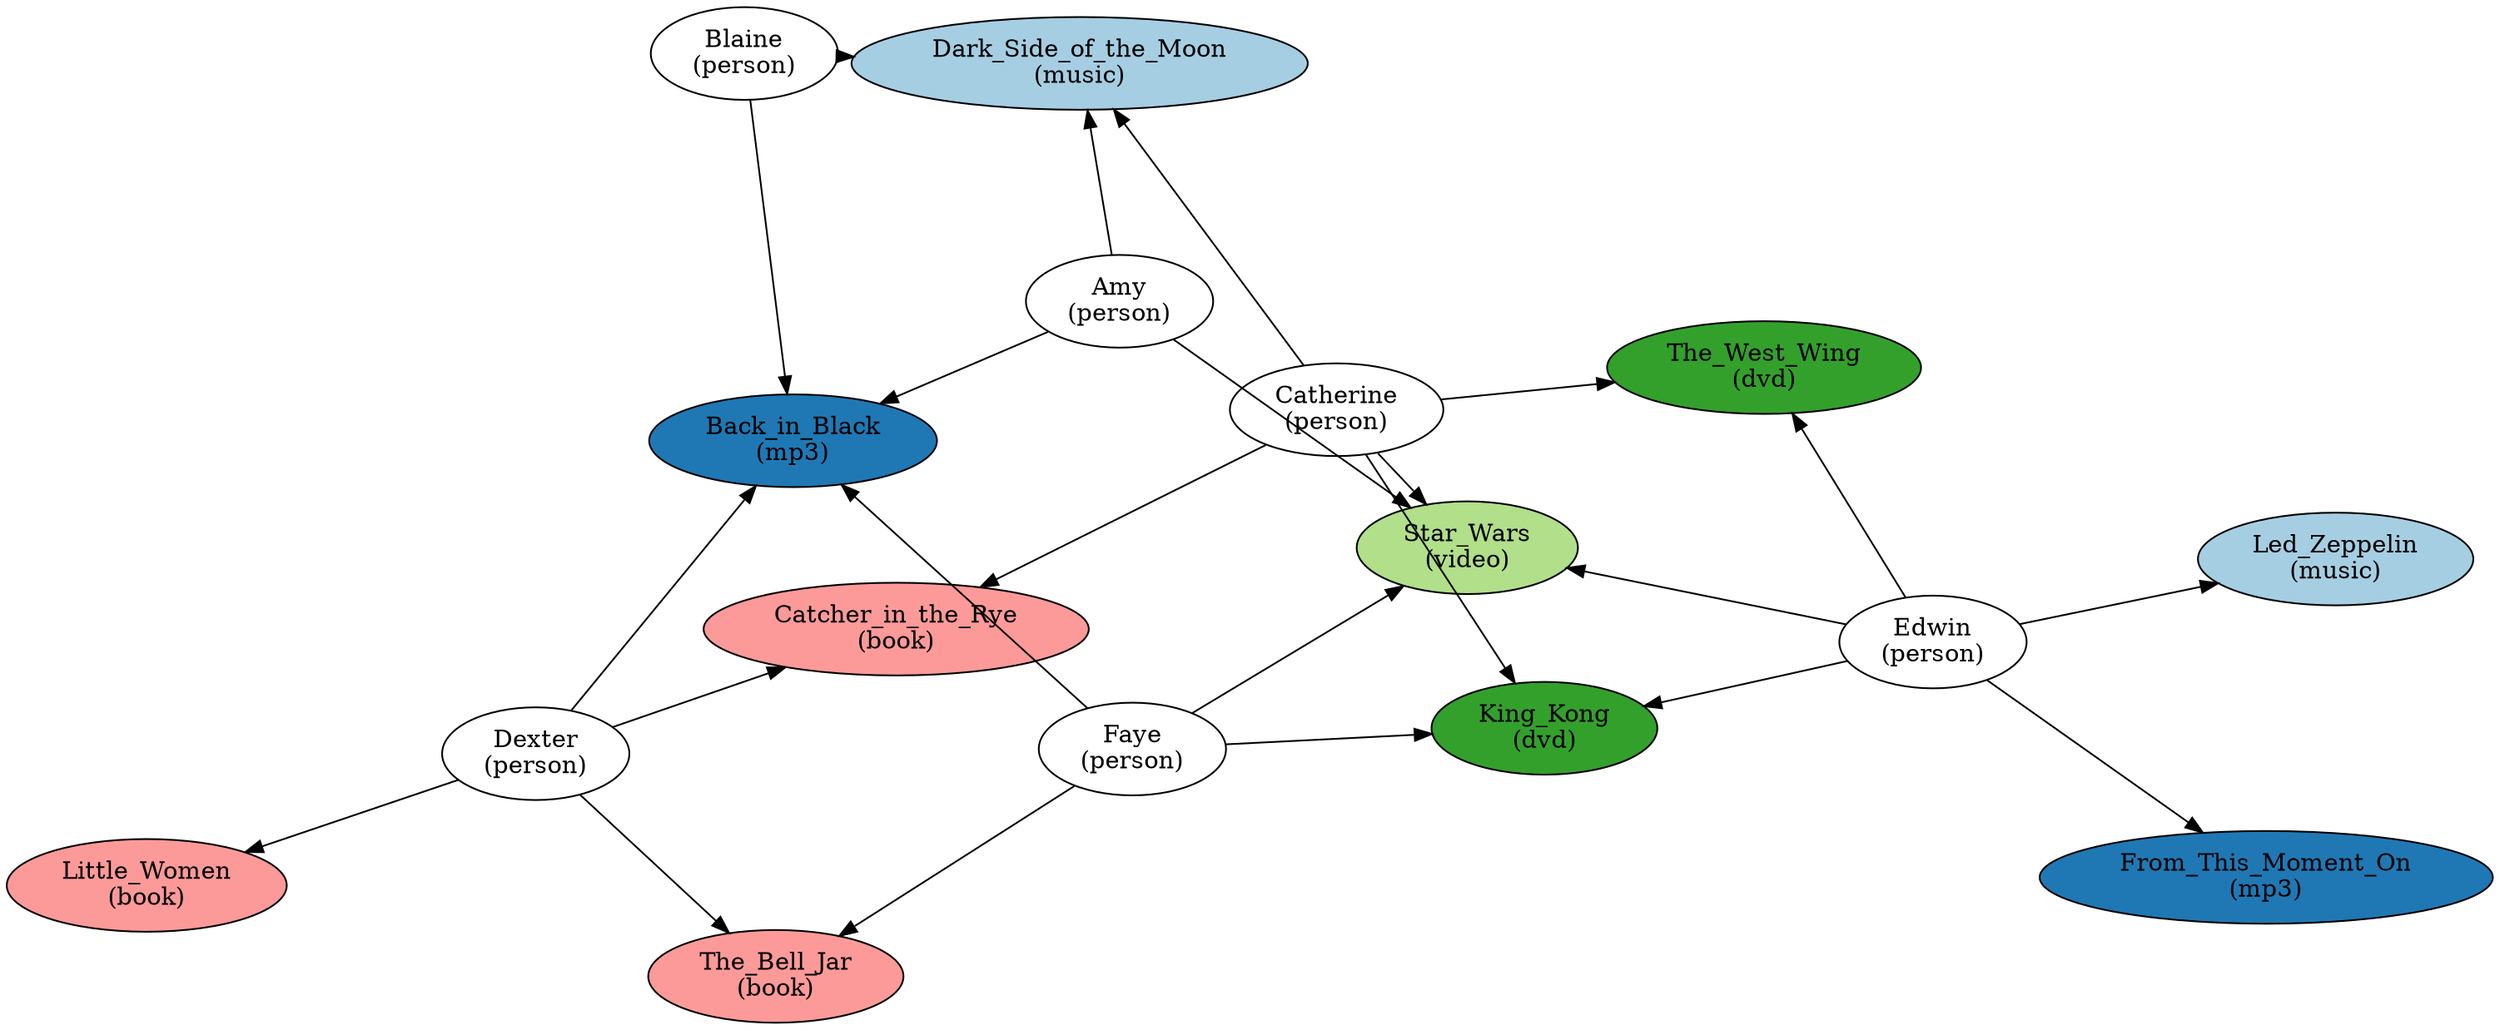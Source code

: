 digraph G {
layout=sfdp; overlap=prism; overlap_scaling=-3
node[colorscheme=paired8, style=filled, color=black]
"VIDEO1"[fillcolor= "3",label= "Star_Wars\n(video)"]
"MUSIC2"[fillcolor= "1",label= "Led_Zeppelin\n(music)"]
"MUSIC1"[fillcolor= "1",label= "Dark_Side_of_the_Moon\n(music)"]
"MP3B"[fillcolor= "2",label= "From_This_Moment_On\n(mp3)"]
"MP3A"[fillcolor= "2",label= "Back_in_Black\n(mp3)"]
"DVD2"[fillcolor= "4",label= "King_Kong\n(dvd)"]
"DVD1"[fillcolor= "4",label= "The_West_Wing\n(dvd)"]
"BOOK3"[fillcolor= "5",label= "The_Bell_Jar\n(book)"]
"BOOK2"[fillcolor= "5",label= "Little_Women\n(book)"]
"BOOK1"[fillcolor= "5",label= "Catcher_in_the_Rye\n(book)"]
"6"[fillcolor= "white",label= "Faye\n(person)"]
"5"[fillcolor= "white",label= "Edwin\n(person)"]
"4"[fillcolor= "white",label= "Dexter\n(person)"]
"3"[fillcolor= "white",label= "Catherine\n(person)"]
"2"[fillcolor= "white",label= "Blaine\n(person)"]
"1"[fillcolor= "white",label= "Amy\n(person)"]
"1" -> "MP3A"
"1" -> "MUSIC1"
"1" -> "VIDEO1"
"2" -> "MP3A"
"2" -> "MUSIC1"
"3" -> "BOOK1"
"3" -> "DVD1"
"3" -> "DVD2"
"3" -> "MUSIC1"
"3" -> "VIDEO1"
"4" -> "BOOK1"
"4" -> "BOOK2"
"4" -> "BOOK3"
"4" -> "MP3A"
"5" -> "DVD1"
"5" -> "DVD2"
"5" -> "MP3B"
"5" -> "MUSIC2"
"5" -> "VIDEO1"
"6" -> "BOOK3"
"6" -> "DVD2"
"6" -> "MP3A"
"6" -> "VIDEO1"
}
